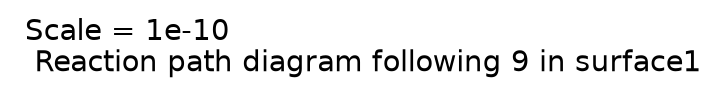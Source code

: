 digraph reaction_paths {
center=1;
 label = "Scale = 1e-10\l Reaction path diagram following 9 in surface1";
 fontname = "Helvetica";
}
